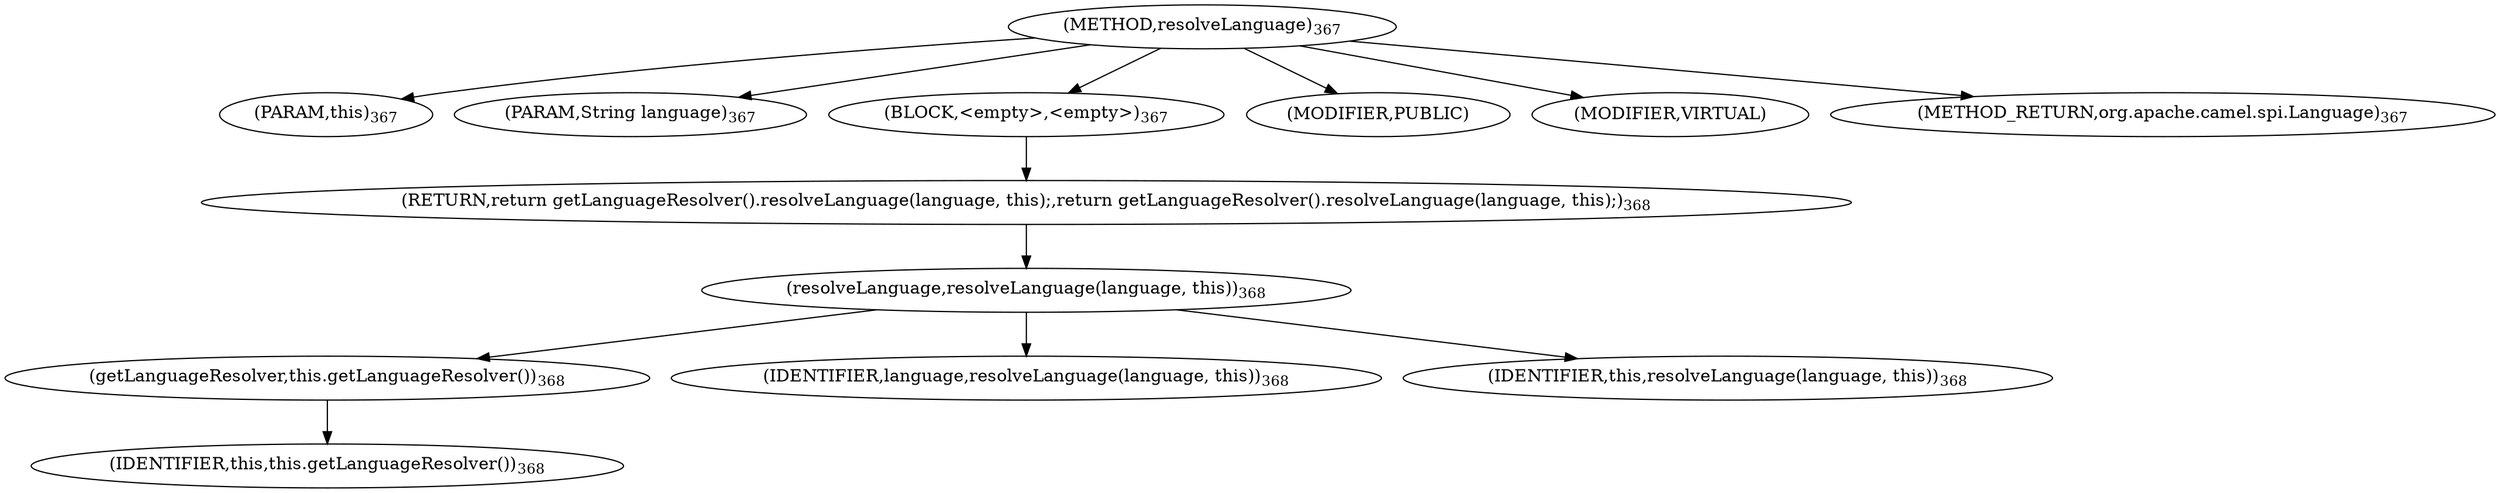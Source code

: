 digraph "resolveLanguage" {  
"1092" [label = <(METHOD,resolveLanguage)<SUB>367</SUB>> ]
"49" [label = <(PARAM,this)<SUB>367</SUB>> ]
"1093" [label = <(PARAM,String language)<SUB>367</SUB>> ]
"1094" [label = <(BLOCK,&lt;empty&gt;,&lt;empty&gt;)<SUB>367</SUB>> ]
"1095" [label = <(RETURN,return getLanguageResolver().resolveLanguage(language, this);,return getLanguageResolver().resolveLanguage(language, this);)<SUB>368</SUB>> ]
"1096" [label = <(resolveLanguage,resolveLanguage(language, this))<SUB>368</SUB>> ]
"1097" [label = <(getLanguageResolver,this.getLanguageResolver())<SUB>368</SUB>> ]
"50" [label = <(IDENTIFIER,this,this.getLanguageResolver())<SUB>368</SUB>> ]
"1098" [label = <(IDENTIFIER,language,resolveLanguage(language, this))<SUB>368</SUB>> ]
"48" [label = <(IDENTIFIER,this,resolveLanguage(language, this))<SUB>368</SUB>> ]
"1099" [label = <(MODIFIER,PUBLIC)> ]
"1100" [label = <(MODIFIER,VIRTUAL)> ]
"1101" [label = <(METHOD_RETURN,org.apache.camel.spi.Language)<SUB>367</SUB>> ]
  "1092" -> "49" 
  "1092" -> "1093" 
  "1092" -> "1094" 
  "1092" -> "1099" 
  "1092" -> "1100" 
  "1092" -> "1101" 
  "1094" -> "1095" 
  "1095" -> "1096" 
  "1096" -> "1097" 
  "1096" -> "1098" 
  "1096" -> "48" 
  "1097" -> "50" 
}
